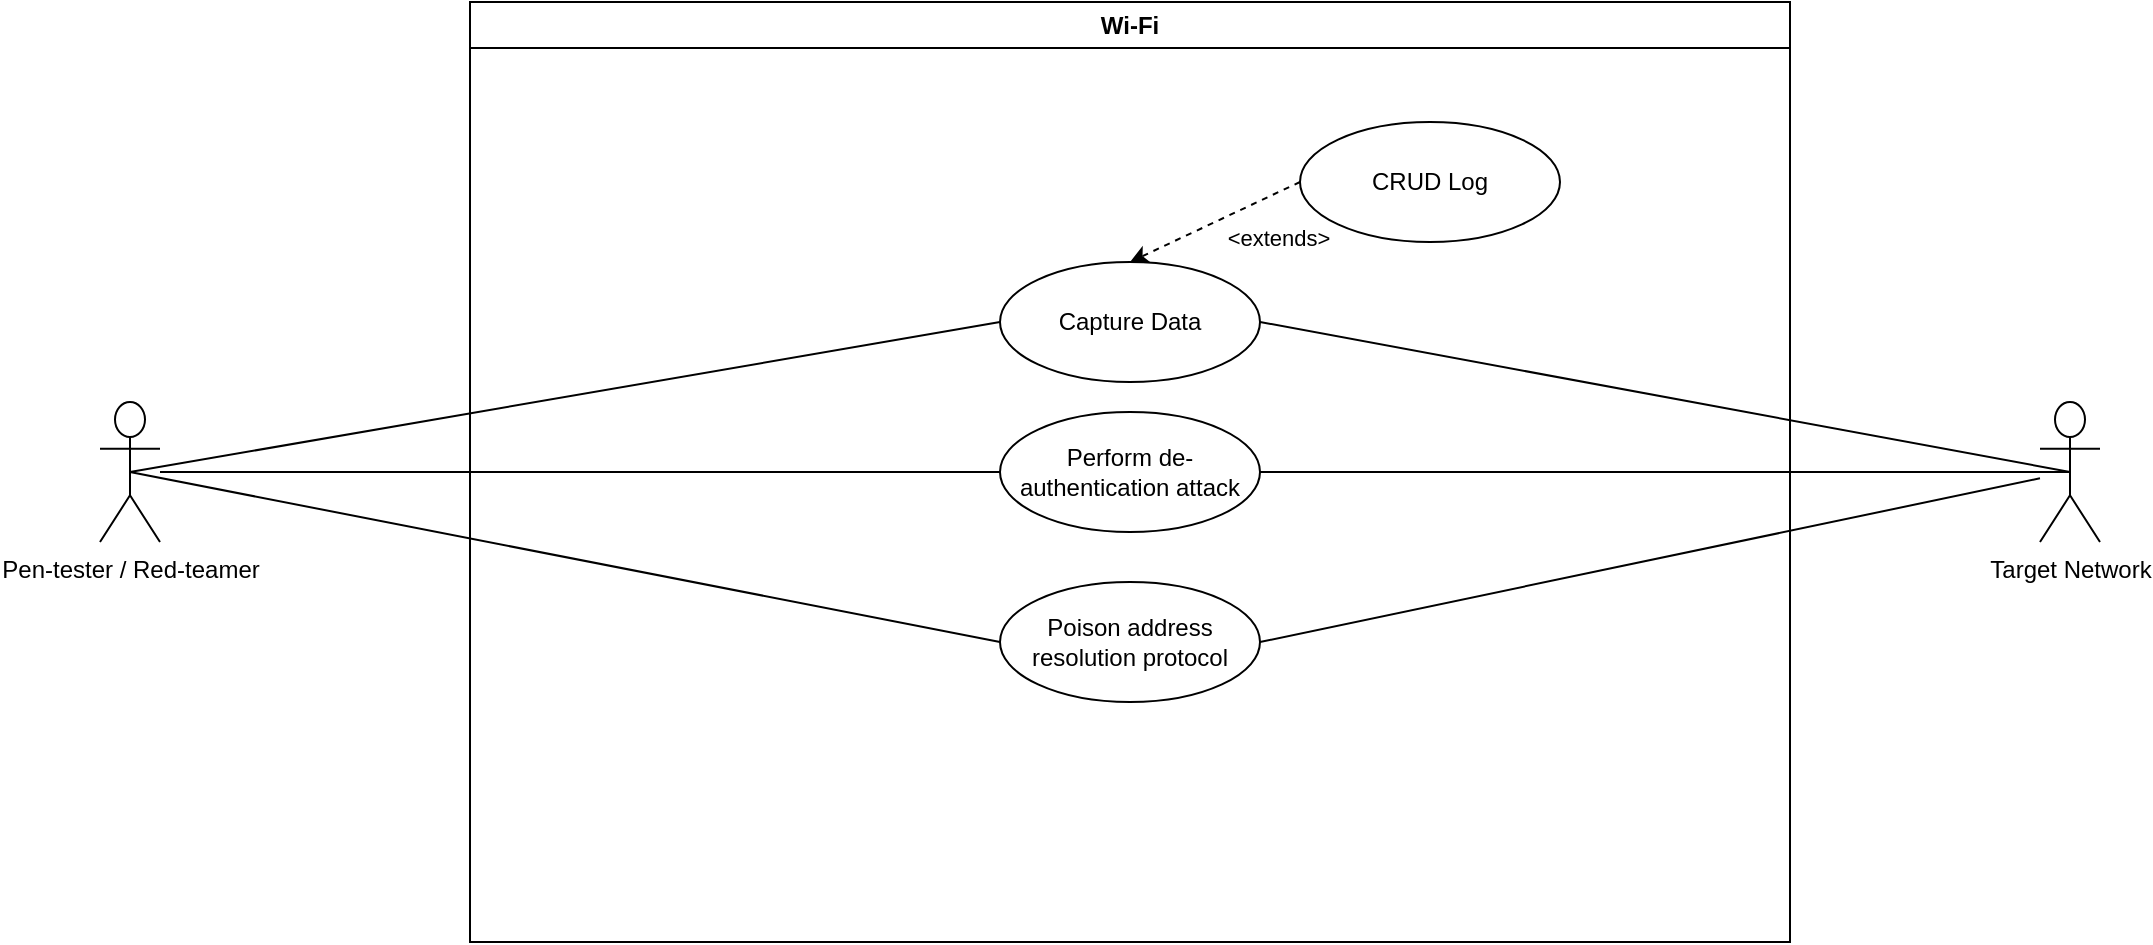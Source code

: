 <mxfile version="24.8.0">
  <diagram name="Page-1" id="7P3Eh6vX80orw_PPyLPd">
    <mxGraphModel dx="1434" dy="754" grid="1" gridSize="10" guides="1" tooltips="1" connect="1" arrows="1" fold="1" page="1" pageScale="1" pageWidth="1169" pageHeight="827" math="0" shadow="0">
      <root>
        <mxCell id="0" />
        <mxCell id="1" parent="0" />
        <mxCell id="RbGLpRVcjz3CA3Kn4k5E-1" value="Pen-tester / Red-teamer" style="shape=umlActor;verticalLabelPosition=bottom;verticalAlign=top;html=1;outlineConnect=0;" vertex="1" parent="1">
          <mxGeometry x="70" y="220" width="30" height="70" as="geometry" />
        </mxCell>
        <mxCell id="RbGLpRVcjz3CA3Kn4k5E-2" value="Wi-Fi" style="swimlane;whiteSpace=wrap;html=1;" vertex="1" parent="1">
          <mxGeometry x="255" y="20" width="660" height="470" as="geometry" />
        </mxCell>
        <mxCell id="RbGLpRVcjz3CA3Kn4k5E-4" value="Capture Data" style="ellipse;whiteSpace=wrap;html=1;" vertex="1" parent="RbGLpRVcjz3CA3Kn4k5E-2">
          <mxGeometry x="265" y="130" width="130" height="60" as="geometry" />
        </mxCell>
        <mxCell id="RbGLpRVcjz3CA3Kn4k5E-7" value="CRUD Log" style="ellipse;whiteSpace=wrap;html=1;" vertex="1" parent="RbGLpRVcjz3CA3Kn4k5E-2">
          <mxGeometry x="415" y="60" width="130" height="60" as="geometry" />
        </mxCell>
        <mxCell id="RbGLpRVcjz3CA3Kn4k5E-12" value="" style="endArrow=classic;html=1;rounded=0;dashed=1;entryX=0.5;entryY=0;entryDx=0;entryDy=0;exitX=0;exitY=0.5;exitDx=0;exitDy=0;" edge="1" parent="RbGLpRVcjz3CA3Kn4k5E-2" source="RbGLpRVcjz3CA3Kn4k5E-7" target="RbGLpRVcjz3CA3Kn4k5E-4">
          <mxGeometry width="50" height="50" relative="1" as="geometry">
            <mxPoint x="310" y="320" as="sourcePoint" />
            <mxPoint x="360" y="270" as="targetPoint" />
          </mxGeometry>
        </mxCell>
        <mxCell id="RbGLpRVcjz3CA3Kn4k5E-13" value="&lt;div&gt;&amp;lt;extends&amp;gt;&lt;/div&gt;" style="edgeLabel;html=1;align=center;verticalAlign=middle;resizable=0;points=[];" vertex="1" connectable="0" parent="RbGLpRVcjz3CA3Kn4k5E-12">
          <mxGeometry x="-0.453" y="3" relative="1" as="geometry">
            <mxPoint x="11" y="14" as="offset" />
          </mxGeometry>
        </mxCell>
        <mxCell id="RbGLpRVcjz3CA3Kn4k5E-15" value="Perform de-authentication attack" style="ellipse;whiteSpace=wrap;html=1;" vertex="1" parent="RbGLpRVcjz3CA3Kn4k5E-2">
          <mxGeometry x="265" y="205" width="130" height="60" as="geometry" />
        </mxCell>
        <mxCell id="RbGLpRVcjz3CA3Kn4k5E-25" value="Poison address resolution protocol" style="ellipse;whiteSpace=wrap;html=1;" vertex="1" parent="RbGLpRVcjz3CA3Kn4k5E-2">
          <mxGeometry x="265" y="290" width="130" height="60" as="geometry" />
        </mxCell>
        <mxCell id="RbGLpRVcjz3CA3Kn4k5E-3" value="Target Network" style="shape=umlActor;verticalLabelPosition=bottom;verticalAlign=top;html=1;outlineConnect=0;" vertex="1" parent="1">
          <mxGeometry x="1040" y="220" width="30" height="70" as="geometry" />
        </mxCell>
        <mxCell id="RbGLpRVcjz3CA3Kn4k5E-8" value="" style="endArrow=none;html=1;rounded=0;exitX=0.5;exitY=0.5;exitDx=0;exitDy=0;exitPerimeter=0;entryX=0;entryY=0.5;entryDx=0;entryDy=0;" edge="1" parent="1" source="RbGLpRVcjz3CA3Kn4k5E-1" target="RbGLpRVcjz3CA3Kn4k5E-4">
          <mxGeometry width="50" height="50" relative="1" as="geometry">
            <mxPoint x="560" y="350" as="sourcePoint" />
            <mxPoint x="610" y="300" as="targetPoint" />
          </mxGeometry>
        </mxCell>
        <mxCell id="RbGLpRVcjz3CA3Kn4k5E-9" value="" style="endArrow=none;html=1;rounded=0;exitX=1;exitY=0.5;exitDx=0;exitDy=0;entryX=0.5;entryY=0.5;entryDx=0;entryDy=0;entryPerimeter=0;" edge="1" parent="1" source="RbGLpRVcjz3CA3Kn4k5E-4" target="RbGLpRVcjz3CA3Kn4k5E-3">
          <mxGeometry width="50" height="50" relative="1" as="geometry">
            <mxPoint x="560" y="350" as="sourcePoint" />
            <mxPoint x="610" y="300" as="targetPoint" />
          </mxGeometry>
        </mxCell>
        <mxCell id="RbGLpRVcjz3CA3Kn4k5E-16" value="" style="endArrow=none;html=1;rounded=0;entryX=0;entryY=0.5;entryDx=0;entryDy=0;" edge="1" parent="1" source="RbGLpRVcjz3CA3Kn4k5E-1" target="RbGLpRVcjz3CA3Kn4k5E-15">
          <mxGeometry width="50" height="50" relative="1" as="geometry">
            <mxPoint x="560" y="350" as="sourcePoint" />
            <mxPoint x="610" y="300" as="targetPoint" />
          </mxGeometry>
        </mxCell>
        <mxCell id="RbGLpRVcjz3CA3Kn4k5E-17" value="" style="endArrow=none;html=1;rounded=0;entryX=0.5;entryY=0.5;entryDx=0;entryDy=0;entryPerimeter=0;exitX=1;exitY=0.5;exitDx=0;exitDy=0;" edge="1" parent="1" source="RbGLpRVcjz3CA3Kn4k5E-15" target="RbGLpRVcjz3CA3Kn4k5E-3">
          <mxGeometry width="50" height="50" relative="1" as="geometry">
            <mxPoint x="560" y="350" as="sourcePoint" />
            <mxPoint x="610" y="300" as="targetPoint" />
          </mxGeometry>
        </mxCell>
        <mxCell id="RbGLpRVcjz3CA3Kn4k5E-26" value="" style="endArrow=none;html=1;rounded=0;entryX=0.5;entryY=0.5;entryDx=0;entryDy=0;entryPerimeter=0;exitX=0;exitY=0.5;exitDx=0;exitDy=0;" edge="1" parent="1" source="RbGLpRVcjz3CA3Kn4k5E-25" target="RbGLpRVcjz3CA3Kn4k5E-1">
          <mxGeometry width="50" height="50" relative="1" as="geometry">
            <mxPoint x="560" y="350" as="sourcePoint" />
            <mxPoint x="610" y="300" as="targetPoint" />
          </mxGeometry>
        </mxCell>
        <mxCell id="RbGLpRVcjz3CA3Kn4k5E-27" value="" style="endArrow=none;html=1;rounded=0;exitX=1;exitY=0.5;exitDx=0;exitDy=0;" edge="1" parent="1" source="RbGLpRVcjz3CA3Kn4k5E-25" target="RbGLpRVcjz3CA3Kn4k5E-3">
          <mxGeometry width="50" height="50" relative="1" as="geometry">
            <mxPoint x="560" y="350" as="sourcePoint" />
            <mxPoint x="610" y="300" as="targetPoint" />
          </mxGeometry>
        </mxCell>
      </root>
    </mxGraphModel>
  </diagram>
</mxfile>
